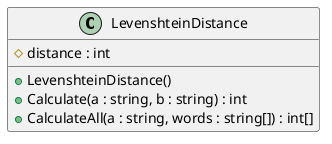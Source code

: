 @startuml LevenshteinDistance

class LevenshteinDistance
{
    # distance : int
    + LevenshteinDistance()
    + Calculate(a : string, b : string) : int
    + CalculateAll(a : string, words : string[]) : int[]
}

@enduml